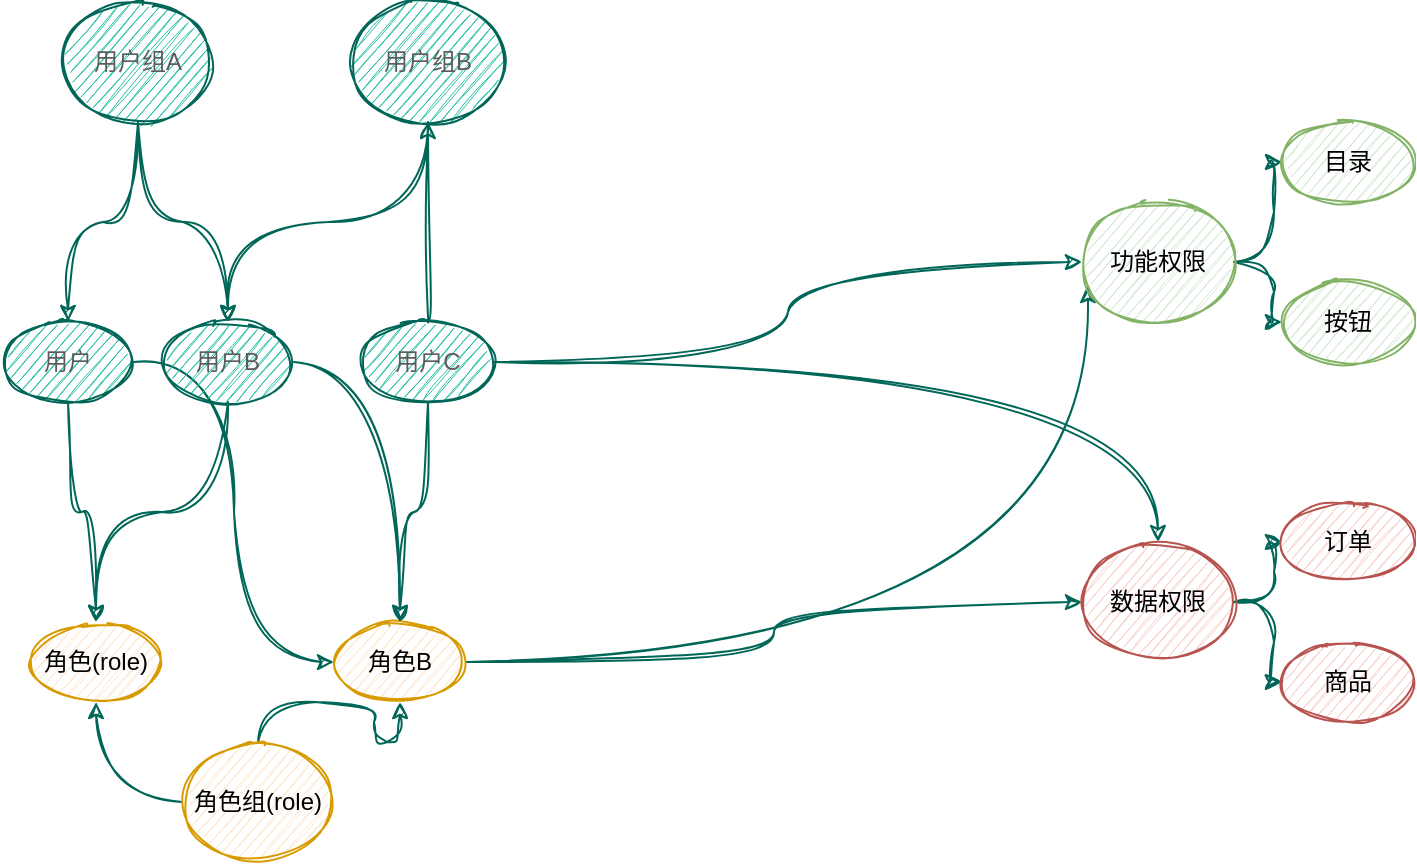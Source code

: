 <mxfile version="20.5.3" type="github">
  <diagram id="jYk2K5DMj2_LdDPxIkrC" name="第 1 页">
    <mxGraphModel dx="1426" dy="1853" grid="1" gridSize="10" guides="1" tooltips="1" connect="1" arrows="1" fold="1" page="1" pageScale="1" pageWidth="827" pageHeight="1169" math="0" shadow="0">
      <root>
        <mxCell id="0" />
        <mxCell id="1" parent="0" />
        <mxCell id="t7gWUmIYwWrbOjvqAih0-2" value="角色(role)" style="ellipse;whiteSpace=wrap;html=1;sketch=1;rounded=1;fillColor=#ffe6cc;strokeColor=#d79b00;" vertex="1" parent="1">
          <mxGeometry x="64" y="220" width="66" height="40" as="geometry" />
        </mxCell>
        <mxCell id="t7gWUmIYwWrbOjvqAih0-48" style="edgeStyle=orthogonalEdgeStyle;curved=1;rounded=0;sketch=1;hachureGap=4;jiggle=2;orthogonalLoop=1;jettySize=auto;html=1;strokeColor=#006658;fontFamily=Helvetica;fontSource=https%3A%2F%2Ffonts.googleapis.com%2Fcss%3Ffamily%3DArchitects%2BDaughter;fontSize=12;fontColor=#5C5C5C;fillColor=#21C0A5;" edge="1" parent="1" source="t7gWUmIYwWrbOjvqAih0-3" target="t7gWUmIYwWrbOjvqAih0-2">
          <mxGeometry relative="1" as="geometry" />
        </mxCell>
        <mxCell id="t7gWUmIYwWrbOjvqAih0-49" style="edgeStyle=orthogonalEdgeStyle;curved=1;rounded=0;sketch=1;hachureGap=4;jiggle=2;orthogonalLoop=1;jettySize=auto;html=1;entryX=0.5;entryY=1;entryDx=0;entryDy=0;strokeColor=#006658;fontFamily=Helvetica;fontSource=https%3A%2F%2Ffonts.googleapis.com%2Fcss%3Ffamily%3DArchitects%2BDaughter;fontSize=12;fontColor=#5C5C5C;fillColor=#21C0A5;" edge="1" parent="1" source="t7gWUmIYwWrbOjvqAih0-3" target="t7gWUmIYwWrbOjvqAih0-4">
          <mxGeometry relative="1" as="geometry" />
        </mxCell>
        <mxCell id="t7gWUmIYwWrbOjvqAih0-3" value="角色组(role)" style="ellipse;whiteSpace=wrap;html=1;sketch=1;rounded=1;fillColor=#ffe6cc;strokeColor=#d79b00;" vertex="1" parent="1">
          <mxGeometry x="140" y="280" width="76" height="60" as="geometry" />
        </mxCell>
        <mxCell id="t7gWUmIYwWrbOjvqAih0-50" style="edgeStyle=orthogonalEdgeStyle;curved=1;rounded=0;sketch=1;hachureGap=4;jiggle=2;orthogonalLoop=1;jettySize=auto;html=1;entryX=0.039;entryY=0.7;entryDx=0;entryDy=0;entryPerimeter=0;strokeColor=#006658;fontFamily=Helvetica;fontSource=https%3A%2F%2Ffonts.googleapis.com%2Fcss%3Ffamily%3DArchitects%2BDaughter;fontSize=12;fontColor=#5C5C5C;fillColor=#21C0A5;" edge="1" parent="1" source="t7gWUmIYwWrbOjvqAih0-4" target="t7gWUmIYwWrbOjvqAih0-12">
          <mxGeometry relative="1" as="geometry" />
        </mxCell>
        <mxCell id="t7gWUmIYwWrbOjvqAih0-51" style="edgeStyle=orthogonalEdgeStyle;curved=1;rounded=0;sketch=1;hachureGap=4;jiggle=2;orthogonalLoop=1;jettySize=auto;html=1;strokeColor=#006658;fontFamily=Helvetica;fontSource=https%3A%2F%2Ffonts.googleapis.com%2Fcss%3Ffamily%3DArchitects%2BDaughter;fontSize=12;fontColor=#5C5C5C;fillColor=#21C0A5;" edge="1" parent="1" source="t7gWUmIYwWrbOjvqAih0-4" target="t7gWUmIYwWrbOjvqAih0-15">
          <mxGeometry relative="1" as="geometry" />
        </mxCell>
        <mxCell id="t7gWUmIYwWrbOjvqAih0-4" value="角色B" style="ellipse;whiteSpace=wrap;html=1;sketch=1;rounded=1;fillColor=#ffe6cc;strokeColor=#d79b00;" vertex="1" parent="1">
          <mxGeometry x="216" y="220" width="66" height="40" as="geometry" />
        </mxCell>
        <mxCell id="t7gWUmIYwWrbOjvqAih0-10" style="edgeStyle=orthogonalEdgeStyle;rounded=0;sketch=1;hachureGap=4;jiggle=2;orthogonalLoop=1;jettySize=auto;html=1;strokeColor=#006658;fontFamily=Architects Daughter;fontSource=https%3A%2F%2Ffonts.googleapis.com%2Fcss%3Ffamily%3DArchitects%2BDaughter;fontSize=16;fontColor=#5C5C5C;fillColor=#21C0A5;curved=1;" edge="1" parent="1" source="t7gWUmIYwWrbOjvqAih0-7" target="t7gWUmIYwWrbOjvqAih0-8">
          <mxGeometry relative="1" as="geometry" />
        </mxCell>
        <mxCell id="t7gWUmIYwWrbOjvqAih0-45" style="edgeStyle=orthogonalEdgeStyle;curved=1;rounded=0;sketch=1;hachureGap=4;jiggle=2;orthogonalLoop=1;jettySize=auto;html=1;entryX=0.5;entryY=0;entryDx=0;entryDy=0;strokeColor=#006658;fontFamily=Helvetica;fontSource=https%3A%2F%2Ffonts.googleapis.com%2Fcss%3Ffamily%3DArchitects%2BDaughter;fontSize=12;fontColor=#5C5C5C;fillColor=#21C0A5;" edge="1" parent="1" source="t7gWUmIYwWrbOjvqAih0-7" target="t7gWUmIYwWrbOjvqAih0-9">
          <mxGeometry relative="1" as="geometry" />
        </mxCell>
        <mxCell id="t7gWUmIYwWrbOjvqAih0-7" value="用户组A" style="ellipse;whiteSpace=wrap;html=1;sketch=1;rounded=1;fillColor=#21C0A5;strokeColor=#006658;fontColor=#5C5C5C;" vertex="1" parent="1">
          <mxGeometry x="80" y="-90" width="76" height="60" as="geometry" />
        </mxCell>
        <mxCell id="t7gWUmIYwWrbOjvqAih0-41" style="edgeStyle=orthogonalEdgeStyle;curved=1;rounded=0;sketch=1;hachureGap=4;jiggle=2;orthogonalLoop=1;jettySize=auto;html=1;strokeColor=#006658;fontFamily=Helvetica;fontSource=https%3A%2F%2Ffonts.googleapis.com%2Fcss%3Ffamily%3DArchitects%2BDaughter;fontSize=12;fontColor=#5C5C5C;fillColor=#21C0A5;" edge="1" parent="1" source="t7gWUmIYwWrbOjvqAih0-8" target="t7gWUmIYwWrbOjvqAih0-2">
          <mxGeometry relative="1" as="geometry" />
        </mxCell>
        <mxCell id="t7gWUmIYwWrbOjvqAih0-47" style="edgeStyle=orthogonalEdgeStyle;curved=1;rounded=0;sketch=1;hachureGap=4;jiggle=2;orthogonalLoop=1;jettySize=auto;html=1;entryX=0;entryY=0.5;entryDx=0;entryDy=0;strokeColor=#006658;fontFamily=Helvetica;fontSource=https%3A%2F%2Ffonts.googleapis.com%2Fcss%3Ffamily%3DArchitects%2BDaughter;fontSize=12;fontColor=#5C5C5C;fillColor=#21C0A5;" edge="1" parent="1" source="t7gWUmIYwWrbOjvqAih0-8" target="t7gWUmIYwWrbOjvqAih0-4">
          <mxGeometry relative="1" as="geometry" />
        </mxCell>
        <mxCell id="t7gWUmIYwWrbOjvqAih0-8" value="用户" style="ellipse;whiteSpace=wrap;html=1;sketch=1;rounded=1;fillColor=#21C0A5;strokeColor=#006658;fontColor=#5C5C5C;" vertex="1" parent="1">
          <mxGeometry x="50" y="70" width="66" height="40" as="geometry" />
        </mxCell>
        <mxCell id="t7gWUmIYwWrbOjvqAih0-40" style="edgeStyle=orthogonalEdgeStyle;curved=1;rounded=0;sketch=1;hachureGap=4;jiggle=2;orthogonalLoop=1;jettySize=auto;html=1;strokeColor=#006658;fontFamily=Helvetica;fontSource=https%3A%2F%2Ffonts.googleapis.com%2Fcss%3Ffamily%3DArchitects%2BDaughter;fontSize=12;fontColor=#5C5C5C;fillColor=#21C0A5;" edge="1" parent="1" source="t7gWUmIYwWrbOjvqAih0-9" target="t7gWUmIYwWrbOjvqAih0-2">
          <mxGeometry relative="1" as="geometry" />
        </mxCell>
        <mxCell id="t7gWUmIYwWrbOjvqAih0-44" style="edgeStyle=orthogonalEdgeStyle;curved=1;rounded=0;sketch=1;hachureGap=4;jiggle=2;orthogonalLoop=1;jettySize=auto;html=1;strokeColor=#006658;fontFamily=Helvetica;fontSource=https%3A%2F%2Ffonts.googleapis.com%2Fcss%3Ffamily%3DArchitects%2BDaughter;fontSize=12;fontColor=#5C5C5C;fillColor=#21C0A5;" edge="1" parent="1" source="t7gWUmIYwWrbOjvqAih0-9" target="t7gWUmIYwWrbOjvqAih0-4">
          <mxGeometry relative="1" as="geometry" />
        </mxCell>
        <mxCell id="t7gWUmIYwWrbOjvqAih0-9" value="用户B" style="ellipse;whiteSpace=wrap;html=1;sketch=1;rounded=1;fillColor=#21C0A5;strokeColor=#006658;fontColor=#5C5C5C;" vertex="1" parent="1">
          <mxGeometry x="130" y="70" width="66" height="40" as="geometry" />
        </mxCell>
        <mxCell id="t7gWUmIYwWrbOjvqAih0-21" style="edgeStyle=orthogonalEdgeStyle;curved=1;rounded=0;sketch=1;hachureGap=4;jiggle=2;orthogonalLoop=1;jettySize=auto;html=1;strokeColor=#006658;fontFamily=Helvetica;fontSource=https%3A%2F%2Ffonts.googleapis.com%2Fcss%3Ffamily%3DArchitects%2BDaughter;fontSize=12;fontColor=#5C5C5C;fillColor=#21C0A5;" edge="1" parent="1" source="t7gWUmIYwWrbOjvqAih0-12" target="t7gWUmIYwWrbOjvqAih0-13">
          <mxGeometry relative="1" as="geometry" />
        </mxCell>
        <mxCell id="t7gWUmIYwWrbOjvqAih0-22" style="edgeStyle=orthogonalEdgeStyle;curved=1;rounded=0;sketch=1;hachureGap=4;jiggle=2;orthogonalLoop=1;jettySize=auto;html=1;strokeColor=#006658;fontFamily=Helvetica;fontSource=https%3A%2F%2Ffonts.googleapis.com%2Fcss%3Ffamily%3DArchitects%2BDaughter;fontSize=12;fontColor=#5C5C5C;fillColor=#21C0A5;" edge="1" parent="1" source="t7gWUmIYwWrbOjvqAih0-12" target="t7gWUmIYwWrbOjvqAih0-14">
          <mxGeometry relative="1" as="geometry" />
        </mxCell>
        <mxCell id="t7gWUmIYwWrbOjvqAih0-12" value="功能权限" style="ellipse;whiteSpace=wrap;html=1;sketch=1;rounded=1;fillColor=#d5e8d4;strokeColor=#82b366;" vertex="1" parent="1">
          <mxGeometry x="590" y="10" width="76" height="60" as="geometry" />
        </mxCell>
        <mxCell id="t7gWUmIYwWrbOjvqAih0-13" value="目录" style="ellipse;whiteSpace=wrap;html=1;sketch=1;rounded=1;fillColor=#d5e8d4;strokeColor=#82b366;" vertex="1" parent="1">
          <mxGeometry x="690" y="-30" width="66" height="40" as="geometry" />
        </mxCell>
        <mxCell id="t7gWUmIYwWrbOjvqAih0-14" value="按钮" style="ellipse;whiteSpace=wrap;html=1;sketch=1;rounded=1;fillColor=#d5e8d4;strokeColor=#82b366;" vertex="1" parent="1">
          <mxGeometry x="690" y="50" width="66" height="40" as="geometry" />
        </mxCell>
        <mxCell id="t7gWUmIYwWrbOjvqAih0-19" style="edgeStyle=orthogonalEdgeStyle;curved=1;rounded=0;sketch=1;hachureGap=4;jiggle=2;orthogonalLoop=1;jettySize=auto;html=1;strokeColor=#006658;fontFamily=Helvetica;fontSource=https%3A%2F%2Ffonts.googleapis.com%2Fcss%3Ffamily%3DArchitects%2BDaughter;fontSize=12;fontColor=#5C5C5C;fillColor=#21C0A5;" edge="1" parent="1" source="t7gWUmIYwWrbOjvqAih0-15" target="t7gWUmIYwWrbOjvqAih0-17">
          <mxGeometry relative="1" as="geometry" />
        </mxCell>
        <mxCell id="t7gWUmIYwWrbOjvqAih0-20" style="edgeStyle=orthogonalEdgeStyle;curved=1;rounded=0;sketch=1;hachureGap=4;jiggle=2;orthogonalLoop=1;jettySize=auto;html=1;strokeColor=#006658;fontFamily=Helvetica;fontSource=https%3A%2F%2Ffonts.googleapis.com%2Fcss%3Ffamily%3DArchitects%2BDaughter;fontSize=12;fontColor=#5C5C5C;fillColor=#21C0A5;" edge="1" parent="1" source="t7gWUmIYwWrbOjvqAih0-15" target="t7gWUmIYwWrbOjvqAih0-18">
          <mxGeometry relative="1" as="geometry" />
        </mxCell>
        <mxCell id="t7gWUmIYwWrbOjvqAih0-15" value="数据权限" style="ellipse;whiteSpace=wrap;html=1;sketch=1;rounded=1;fillColor=#f8cecc;strokeColor=#b85450;" vertex="1" parent="1">
          <mxGeometry x="590" y="180" width="76" height="60" as="geometry" />
        </mxCell>
        <mxCell id="t7gWUmIYwWrbOjvqAih0-17" value="订单" style="ellipse;whiteSpace=wrap;html=1;sketch=1;rounded=1;fillColor=#f8cecc;strokeColor=#b85450;" vertex="1" parent="1">
          <mxGeometry x="690" y="160" width="66" height="40" as="geometry" />
        </mxCell>
        <mxCell id="t7gWUmIYwWrbOjvqAih0-18" value="商品" style="ellipse;whiteSpace=wrap;html=1;sketch=1;rounded=1;fillColor=#f8cecc;strokeColor=#b85450;" vertex="1" parent="1">
          <mxGeometry x="690" y="230" width="66" height="40" as="geometry" />
        </mxCell>
        <mxCell id="t7gWUmIYwWrbOjvqAih0-46" style="edgeStyle=orthogonalEdgeStyle;curved=1;rounded=0;sketch=1;hachureGap=4;jiggle=2;orthogonalLoop=1;jettySize=auto;html=1;strokeColor=#006658;fontFamily=Helvetica;fontSource=https%3A%2F%2Ffonts.googleapis.com%2Fcss%3Ffamily%3DArchitects%2BDaughter;fontSize=12;fontColor=#5C5C5C;fillColor=#21C0A5;exitX=0.5;exitY=1;exitDx=0;exitDy=0;" edge="1" parent="1" source="t7gWUmIYwWrbOjvqAih0-29" target="t7gWUmIYwWrbOjvqAih0-9">
          <mxGeometry relative="1" as="geometry" />
        </mxCell>
        <mxCell id="t7gWUmIYwWrbOjvqAih0-29" value="用户组B" style="ellipse;whiteSpace=wrap;html=1;sketch=1;rounded=1;fillColor=#21C0A5;strokeColor=#006658;fontColor=#5C5C5C;" vertex="1" parent="1">
          <mxGeometry x="225" y="-90" width="76" height="60" as="geometry" />
        </mxCell>
        <mxCell id="t7gWUmIYwWrbOjvqAih0-31" style="edgeStyle=orthogonalEdgeStyle;curved=1;rounded=0;sketch=1;hachureGap=4;jiggle=2;orthogonalLoop=1;jettySize=auto;html=1;strokeColor=#006658;fontFamily=Helvetica;fontSource=https%3A%2F%2Ffonts.googleapis.com%2Fcss%3Ffamily%3DArchitects%2BDaughter;fontSize=12;fontColor=#5C5C5C;fillColor=#21C0A5;" edge="1" parent="1" source="t7gWUmIYwWrbOjvqAih0-30" target="t7gWUmIYwWrbOjvqAih0-29">
          <mxGeometry relative="1" as="geometry" />
        </mxCell>
        <mxCell id="t7gWUmIYwWrbOjvqAih0-43" style="edgeStyle=orthogonalEdgeStyle;curved=1;rounded=0;sketch=1;hachureGap=4;jiggle=2;orthogonalLoop=1;jettySize=auto;html=1;strokeColor=#006658;fontFamily=Helvetica;fontSource=https%3A%2F%2Ffonts.googleapis.com%2Fcss%3Ffamily%3DArchitects%2BDaughter;fontSize=12;fontColor=#5C5C5C;fillColor=#21C0A5;" edge="1" parent="1" source="t7gWUmIYwWrbOjvqAih0-30" target="t7gWUmIYwWrbOjvqAih0-4">
          <mxGeometry relative="1" as="geometry" />
        </mxCell>
        <mxCell id="t7gWUmIYwWrbOjvqAih0-52" style="edgeStyle=orthogonalEdgeStyle;curved=1;rounded=0;sketch=1;hachureGap=4;jiggle=2;orthogonalLoop=1;jettySize=auto;html=1;strokeColor=#006658;fontFamily=Helvetica;fontSource=https%3A%2F%2Ffonts.googleapis.com%2Fcss%3Ffamily%3DArchitects%2BDaughter;fontSize=12;fontColor=#5C5C5C;fillColor=#21C0A5;" edge="1" parent="1" source="t7gWUmIYwWrbOjvqAih0-30" target="t7gWUmIYwWrbOjvqAih0-12">
          <mxGeometry relative="1" as="geometry" />
        </mxCell>
        <mxCell id="t7gWUmIYwWrbOjvqAih0-53" style="edgeStyle=orthogonalEdgeStyle;curved=1;rounded=0;sketch=1;hachureGap=4;jiggle=2;orthogonalLoop=1;jettySize=auto;html=1;strokeColor=#006658;fontFamily=Helvetica;fontSource=https%3A%2F%2Ffonts.googleapis.com%2Fcss%3Ffamily%3DArchitects%2BDaughter;fontSize=12;fontColor=#5C5C5C;fillColor=#21C0A5;" edge="1" parent="1" source="t7gWUmIYwWrbOjvqAih0-30" target="t7gWUmIYwWrbOjvqAih0-15">
          <mxGeometry relative="1" as="geometry" />
        </mxCell>
        <mxCell id="t7gWUmIYwWrbOjvqAih0-30" value="用户C" style="ellipse;whiteSpace=wrap;html=1;sketch=1;rounded=1;fillColor=#21C0A5;strokeColor=#006658;fontColor=#5C5C5C;" vertex="1" parent="1">
          <mxGeometry x="230" y="70" width="66" height="40" as="geometry" />
        </mxCell>
      </root>
    </mxGraphModel>
  </diagram>
</mxfile>
